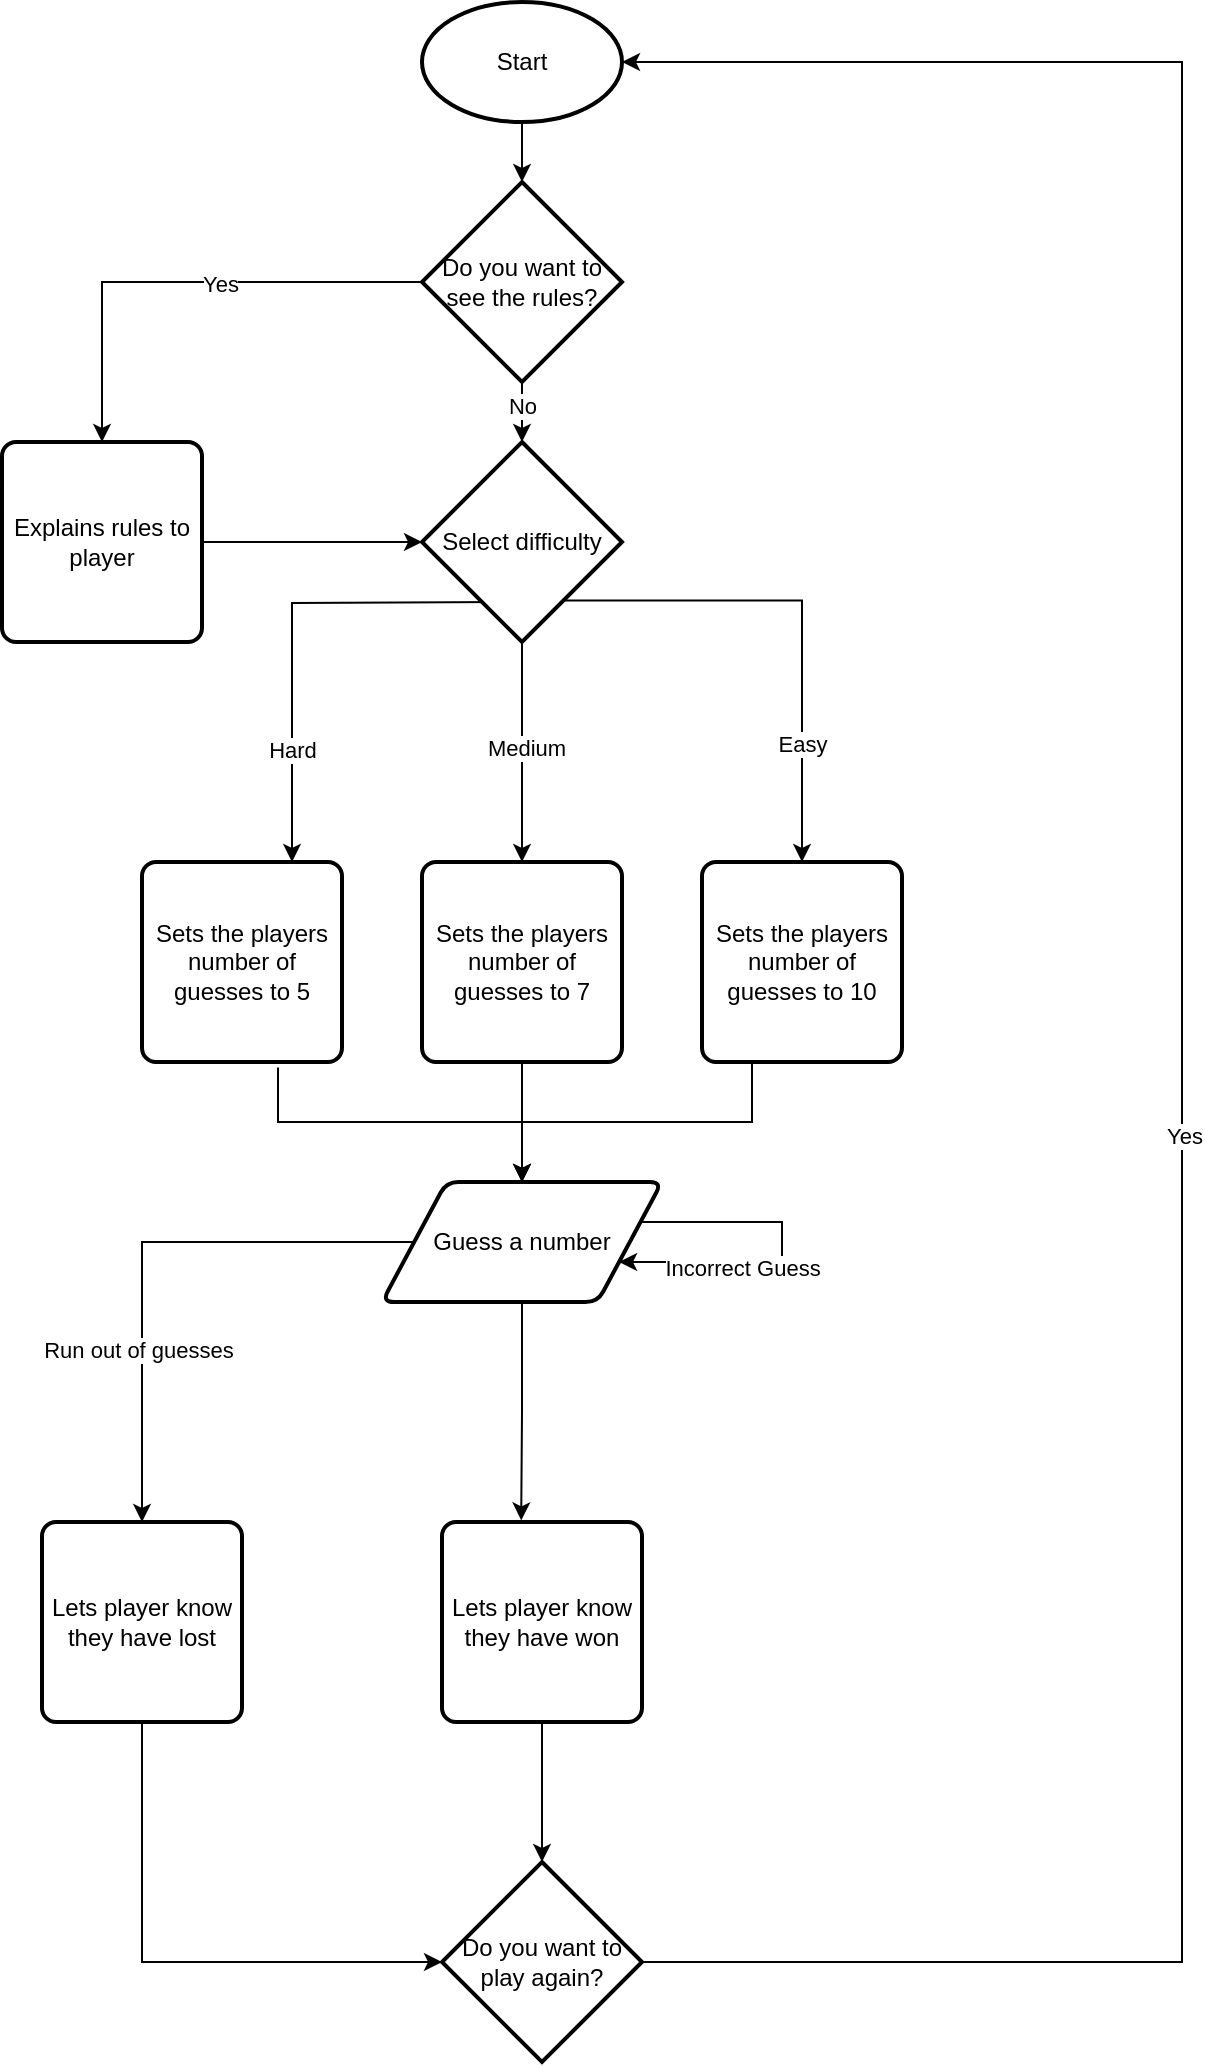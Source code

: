 <mxfile version="28.2.8">
  <diagram name="Page-1" id="QVdILxqoSk-93RkU4oMH">
    <mxGraphModel dx="1034" dy="548" grid="1" gridSize="10" guides="1" tooltips="1" connect="1" arrows="1" fold="1" page="1" pageScale="1" pageWidth="827" pageHeight="1169" math="0" shadow="0">
      <root>
        <mxCell id="0" />
        <mxCell id="1" parent="0" />
        <mxCell id="_F4WJqBPt5VTGNkIEmJm-3" value="Start" style="strokeWidth=2;html=1;shape=mxgraph.flowchart.start_1;whiteSpace=wrap;" vertex="1" parent="1">
          <mxGeometry x="310" y="30" width="100" height="60" as="geometry" />
        </mxCell>
        <mxCell id="_F4WJqBPt5VTGNkIEmJm-15" style="edgeStyle=orthogonalEdgeStyle;rounded=0;orthogonalLoop=1;jettySize=auto;html=1;entryX=0.5;entryY=0;entryDx=0;entryDy=0;" edge="1" parent="1" source="_F4WJqBPt5VTGNkIEmJm-5" target="_F4WJqBPt5VTGNkIEmJm-8">
          <mxGeometry relative="1" as="geometry" />
        </mxCell>
        <mxCell id="_F4WJqBPt5VTGNkIEmJm-23" value="Yes" style="edgeLabel;html=1;align=center;verticalAlign=middle;resizable=0;points=[];" vertex="1" connectable="0" parent="_F4WJqBPt5VTGNkIEmJm-15">
          <mxGeometry x="-0.153" y="1" relative="1" as="geometry">
            <mxPoint as="offset" />
          </mxGeometry>
        </mxCell>
        <mxCell id="_F4WJqBPt5VTGNkIEmJm-5" value="Do you want to see the rules?" style="strokeWidth=2;html=1;shape=mxgraph.flowchart.decision;whiteSpace=wrap;" vertex="1" parent="1">
          <mxGeometry x="310" y="120" width="100" height="100" as="geometry" />
        </mxCell>
        <mxCell id="_F4WJqBPt5VTGNkIEmJm-17" style="edgeStyle=orthogonalEdgeStyle;rounded=0;orthogonalLoop=1;jettySize=auto;html=1;" edge="1" parent="1" source="_F4WJqBPt5VTGNkIEmJm-7" target="_F4WJqBPt5VTGNkIEmJm-10">
          <mxGeometry relative="1" as="geometry" />
        </mxCell>
        <mxCell id="_F4WJqBPt5VTGNkIEmJm-26" value="Medium" style="edgeLabel;html=1;align=center;verticalAlign=middle;resizable=0;points=[];" vertex="1" connectable="0" parent="_F4WJqBPt5VTGNkIEmJm-17">
          <mxGeometry x="-0.04" y="2" relative="1" as="geometry">
            <mxPoint as="offset" />
          </mxGeometry>
        </mxCell>
        <mxCell id="_F4WJqBPt5VTGNkIEmJm-18" style="edgeStyle=orthogonalEdgeStyle;rounded=0;orthogonalLoop=1;jettySize=auto;html=1;exitX=0.672;exitY=0.792;exitDx=0;exitDy=0;exitPerimeter=0;" edge="1" parent="1" source="_F4WJqBPt5VTGNkIEmJm-7" target="_F4WJqBPt5VTGNkIEmJm-11">
          <mxGeometry relative="1" as="geometry" />
        </mxCell>
        <mxCell id="_F4WJqBPt5VTGNkIEmJm-27" value="Easy" style="edgeLabel;html=1;align=center;verticalAlign=middle;resizable=0;points=[];" vertex="1" connectable="0" parent="_F4WJqBPt5VTGNkIEmJm-18">
          <mxGeometry x="0.533" relative="1" as="geometry">
            <mxPoint as="offset" />
          </mxGeometry>
        </mxCell>
        <mxCell id="_F4WJqBPt5VTGNkIEmJm-19" style="edgeStyle=orthogonalEdgeStyle;rounded=0;orthogonalLoop=1;jettySize=auto;html=1;entryX=0.75;entryY=0;entryDx=0;entryDy=0;" edge="1" parent="1" target="_F4WJqBPt5VTGNkIEmJm-12">
          <mxGeometry relative="1" as="geometry">
            <mxPoint x="350" y="330" as="sourcePoint" />
            <mxPoint x="260" y="490" as="targetPoint" />
          </mxGeometry>
        </mxCell>
        <mxCell id="_F4WJqBPt5VTGNkIEmJm-25" value="Hard" style="edgeLabel;html=1;align=center;verticalAlign=middle;resizable=0;points=[];" vertex="1" connectable="0" parent="_F4WJqBPt5VTGNkIEmJm-19">
          <mxGeometry x="0.522" relative="1" as="geometry">
            <mxPoint as="offset" />
          </mxGeometry>
        </mxCell>
        <mxCell id="_F4WJqBPt5VTGNkIEmJm-7" value="Select difficulty" style="strokeWidth=2;html=1;shape=mxgraph.flowchart.decision;whiteSpace=wrap;" vertex="1" parent="1">
          <mxGeometry x="310" y="250" width="100" height="100" as="geometry" />
        </mxCell>
        <mxCell id="_F4WJqBPt5VTGNkIEmJm-8" value="Explains rules to player" style="rounded=1;whiteSpace=wrap;html=1;absoluteArcSize=1;arcSize=14;strokeWidth=2;" vertex="1" parent="1">
          <mxGeometry x="100" y="250" width="100" height="100" as="geometry" />
        </mxCell>
        <mxCell id="_F4WJqBPt5VTGNkIEmJm-29" style="edgeStyle=orthogonalEdgeStyle;rounded=0;orthogonalLoop=1;jettySize=auto;html=1;" edge="1" parent="1" source="_F4WJqBPt5VTGNkIEmJm-9" target="_F4WJqBPt5VTGNkIEmJm-28">
          <mxGeometry relative="1" as="geometry" />
        </mxCell>
        <mxCell id="_F4WJqBPt5VTGNkIEmJm-30" value="Run out of guesses" style="edgeLabel;html=1;align=center;verticalAlign=middle;resizable=0;points=[];" vertex="1" connectable="0" parent="_F4WJqBPt5VTGNkIEmJm-29">
          <mxGeometry x="0.376" y="-2" relative="1" as="geometry">
            <mxPoint as="offset" />
          </mxGeometry>
        </mxCell>
        <mxCell id="_F4WJqBPt5VTGNkIEmJm-9" value="Guess a number" style="shape=parallelogram;html=1;strokeWidth=2;perimeter=parallelogramPerimeter;whiteSpace=wrap;rounded=1;arcSize=12;size=0.23;" vertex="1" parent="1">
          <mxGeometry x="290" y="620" width="140" height="60" as="geometry" />
        </mxCell>
        <mxCell id="_F4WJqBPt5VTGNkIEmJm-20" style="edgeStyle=orthogonalEdgeStyle;rounded=0;orthogonalLoop=1;jettySize=auto;html=1;entryX=0.5;entryY=0;entryDx=0;entryDy=0;" edge="1" parent="1" source="_F4WJqBPt5VTGNkIEmJm-10" target="_F4WJqBPt5VTGNkIEmJm-9">
          <mxGeometry relative="1" as="geometry" />
        </mxCell>
        <mxCell id="_F4WJqBPt5VTGNkIEmJm-10" value="Sets the players number of guesses to 7" style="rounded=1;whiteSpace=wrap;html=1;absoluteArcSize=1;arcSize=14;strokeWidth=2;" vertex="1" parent="1">
          <mxGeometry x="310" y="460" width="100" height="100" as="geometry" />
        </mxCell>
        <mxCell id="_F4WJqBPt5VTGNkIEmJm-11" value="Sets the players number of guesses to 10" style="rounded=1;whiteSpace=wrap;html=1;absoluteArcSize=1;arcSize=14;strokeWidth=2;" vertex="1" parent="1">
          <mxGeometry x="450" y="460" width="100" height="100" as="geometry" />
        </mxCell>
        <mxCell id="_F4WJqBPt5VTGNkIEmJm-22" style="edgeStyle=orthogonalEdgeStyle;rounded=0;orthogonalLoop=1;jettySize=auto;html=1;entryX=0.5;entryY=0;entryDx=0;entryDy=0;exitX=0.68;exitY=1.028;exitDx=0;exitDy=0;exitPerimeter=0;" edge="1" parent="1" source="_F4WJqBPt5VTGNkIEmJm-12" target="_F4WJqBPt5VTGNkIEmJm-9">
          <mxGeometry relative="1" as="geometry">
            <Array as="points">
              <mxPoint x="238" y="590" />
              <mxPoint x="360" y="590" />
            </Array>
          </mxGeometry>
        </mxCell>
        <mxCell id="_F4WJqBPt5VTGNkIEmJm-12" value="Sets the players number of guesses to 5" style="rounded=1;whiteSpace=wrap;html=1;absoluteArcSize=1;arcSize=14;strokeWidth=2;" vertex="1" parent="1">
          <mxGeometry x="170" y="460" width="100" height="100" as="geometry" />
        </mxCell>
        <mxCell id="_F4WJqBPt5VTGNkIEmJm-13" style="edgeStyle=orthogonalEdgeStyle;rounded=0;orthogonalLoop=1;jettySize=auto;html=1;entryX=0.5;entryY=0;entryDx=0;entryDy=0;entryPerimeter=0;" edge="1" parent="1" source="_F4WJqBPt5VTGNkIEmJm-3" target="_F4WJqBPt5VTGNkIEmJm-5">
          <mxGeometry relative="1" as="geometry" />
        </mxCell>
        <mxCell id="_F4WJqBPt5VTGNkIEmJm-14" style="edgeStyle=orthogonalEdgeStyle;rounded=0;orthogonalLoop=1;jettySize=auto;html=1;entryX=0.5;entryY=0;entryDx=0;entryDy=0;entryPerimeter=0;" edge="1" parent="1" source="_F4WJqBPt5VTGNkIEmJm-5" target="_F4WJqBPt5VTGNkIEmJm-7">
          <mxGeometry relative="1" as="geometry" />
        </mxCell>
        <mxCell id="_F4WJqBPt5VTGNkIEmJm-24" value="No" style="edgeLabel;html=1;align=center;verticalAlign=middle;resizable=0;points=[];" vertex="1" connectable="0" parent="_F4WJqBPt5VTGNkIEmJm-14">
          <mxGeometry x="0.272" relative="1" as="geometry">
            <mxPoint as="offset" />
          </mxGeometry>
        </mxCell>
        <mxCell id="_F4WJqBPt5VTGNkIEmJm-16" style="edgeStyle=orthogonalEdgeStyle;rounded=0;orthogonalLoop=1;jettySize=auto;html=1;entryX=0;entryY=0.5;entryDx=0;entryDy=0;entryPerimeter=0;" edge="1" parent="1" source="_F4WJqBPt5VTGNkIEmJm-8" target="_F4WJqBPt5VTGNkIEmJm-7">
          <mxGeometry relative="1" as="geometry" />
        </mxCell>
        <mxCell id="_F4WJqBPt5VTGNkIEmJm-21" style="edgeStyle=orthogonalEdgeStyle;rounded=0;orthogonalLoop=1;jettySize=auto;html=1;entryX=0.5;entryY=0;entryDx=0;entryDy=0;exitX=0.25;exitY=1;exitDx=0;exitDy=0;" edge="1" parent="1" source="_F4WJqBPt5VTGNkIEmJm-11" target="_F4WJqBPt5VTGNkIEmJm-9">
          <mxGeometry relative="1" as="geometry">
            <mxPoint x="450" y="525" as="sourcePoint" />
            <mxPoint x="422.02" y="643.4" as="targetPoint" />
            <Array as="points">
              <mxPoint x="475" y="590" />
              <mxPoint x="360" y="590" />
            </Array>
          </mxGeometry>
        </mxCell>
        <mxCell id="_F4WJqBPt5VTGNkIEmJm-28" value="Lets player know they have lost" style="rounded=1;whiteSpace=wrap;html=1;absoluteArcSize=1;arcSize=14;strokeWidth=2;" vertex="1" parent="1">
          <mxGeometry x="120" y="790" width="100" height="100" as="geometry" />
        </mxCell>
        <mxCell id="_F4WJqBPt5VTGNkIEmJm-31" style="edgeStyle=orthogonalEdgeStyle;rounded=0;orthogonalLoop=1;jettySize=auto;html=1;elbow=vertical;" edge="1" parent="1" source="_F4WJqBPt5VTGNkIEmJm-9" target="_F4WJqBPt5VTGNkIEmJm-9">
          <mxGeometry relative="1" as="geometry">
            <Array as="points">
              <mxPoint x="490" y="650" />
            </Array>
          </mxGeometry>
        </mxCell>
        <mxCell id="_F4WJqBPt5VTGNkIEmJm-32" value="Incorrect Guess" style="edgeLabel;html=1;align=center;verticalAlign=middle;resizable=0;points=[];" vertex="1" connectable="0" parent="_F4WJqBPt5VTGNkIEmJm-31">
          <mxGeometry x="0.281" y="3" relative="1" as="geometry">
            <mxPoint as="offset" />
          </mxGeometry>
        </mxCell>
        <mxCell id="_F4WJqBPt5VTGNkIEmJm-33" value="Do you want to play again?" style="strokeWidth=2;html=1;shape=mxgraph.flowchart.decision;whiteSpace=wrap;" vertex="1" parent="1">
          <mxGeometry x="320" y="960" width="100" height="100" as="geometry" />
        </mxCell>
        <mxCell id="_F4WJqBPt5VTGNkIEmJm-40" style="edgeStyle=orthogonalEdgeStyle;rounded=0;orthogonalLoop=1;jettySize=auto;html=1;" edge="1" parent="1" source="_F4WJqBPt5VTGNkIEmJm-37" target="_F4WJqBPt5VTGNkIEmJm-33">
          <mxGeometry relative="1" as="geometry" />
        </mxCell>
        <mxCell id="_F4WJqBPt5VTGNkIEmJm-37" value="Lets player know they have won" style="rounded=1;whiteSpace=wrap;html=1;absoluteArcSize=1;arcSize=14;strokeWidth=2;" vertex="1" parent="1">
          <mxGeometry x="320" y="790" width="100" height="100" as="geometry" />
        </mxCell>
        <mxCell id="_F4WJqBPt5VTGNkIEmJm-38" style="edgeStyle=orthogonalEdgeStyle;rounded=0;orthogonalLoop=1;jettySize=auto;html=1;entryX=0.396;entryY=-0.008;entryDx=0;entryDy=0;entryPerimeter=0;" edge="1" parent="1" source="_F4WJqBPt5VTGNkIEmJm-9" target="_F4WJqBPt5VTGNkIEmJm-37">
          <mxGeometry relative="1" as="geometry" />
        </mxCell>
        <mxCell id="_F4WJqBPt5VTGNkIEmJm-39" style="edgeStyle=orthogonalEdgeStyle;rounded=0;orthogonalLoop=1;jettySize=auto;html=1;entryX=0;entryY=0.5;entryDx=0;entryDy=0;entryPerimeter=0;exitX=0.5;exitY=1;exitDx=0;exitDy=0;" edge="1" parent="1" source="_F4WJqBPt5VTGNkIEmJm-28" target="_F4WJqBPt5VTGNkIEmJm-33">
          <mxGeometry relative="1" as="geometry" />
        </mxCell>
        <mxCell id="_F4WJqBPt5VTGNkIEmJm-41" style="edgeStyle=orthogonalEdgeStyle;rounded=0;orthogonalLoop=1;jettySize=auto;html=1;entryX=1;entryY=0.5;entryDx=0;entryDy=0;entryPerimeter=0;" edge="1" parent="1" source="_F4WJqBPt5VTGNkIEmJm-33" target="_F4WJqBPt5VTGNkIEmJm-3">
          <mxGeometry relative="1" as="geometry">
            <Array as="points">
              <mxPoint x="690" y="1010" />
              <mxPoint x="690" y="60" />
            </Array>
          </mxGeometry>
        </mxCell>
        <mxCell id="_F4WJqBPt5VTGNkIEmJm-42" value="Yes" style="edgeLabel;html=1;align=center;verticalAlign=middle;resizable=0;points=[];" vertex="1" connectable="0" parent="_F4WJqBPt5VTGNkIEmJm-41">
          <mxGeometry x="-0.089" y="-1" relative="1" as="geometry">
            <mxPoint as="offset" />
          </mxGeometry>
        </mxCell>
      </root>
    </mxGraphModel>
  </diagram>
</mxfile>
